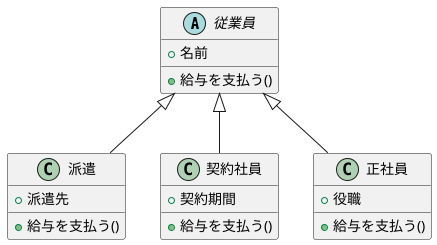 @startuml 演習3-1
abstract class 従業員 {
    +名前 
    +給与を支払う()
}

class 派遣 extends 従業員 {
    +派遣先 
    +給与を支払う() 
}

class 契約社員 extends 従業員 {
    +契約期間 
    +給与を支払う()
}

class 正社員 extends 従業員 {
    +役職 
    +給与を支払う()
}

@enduml
